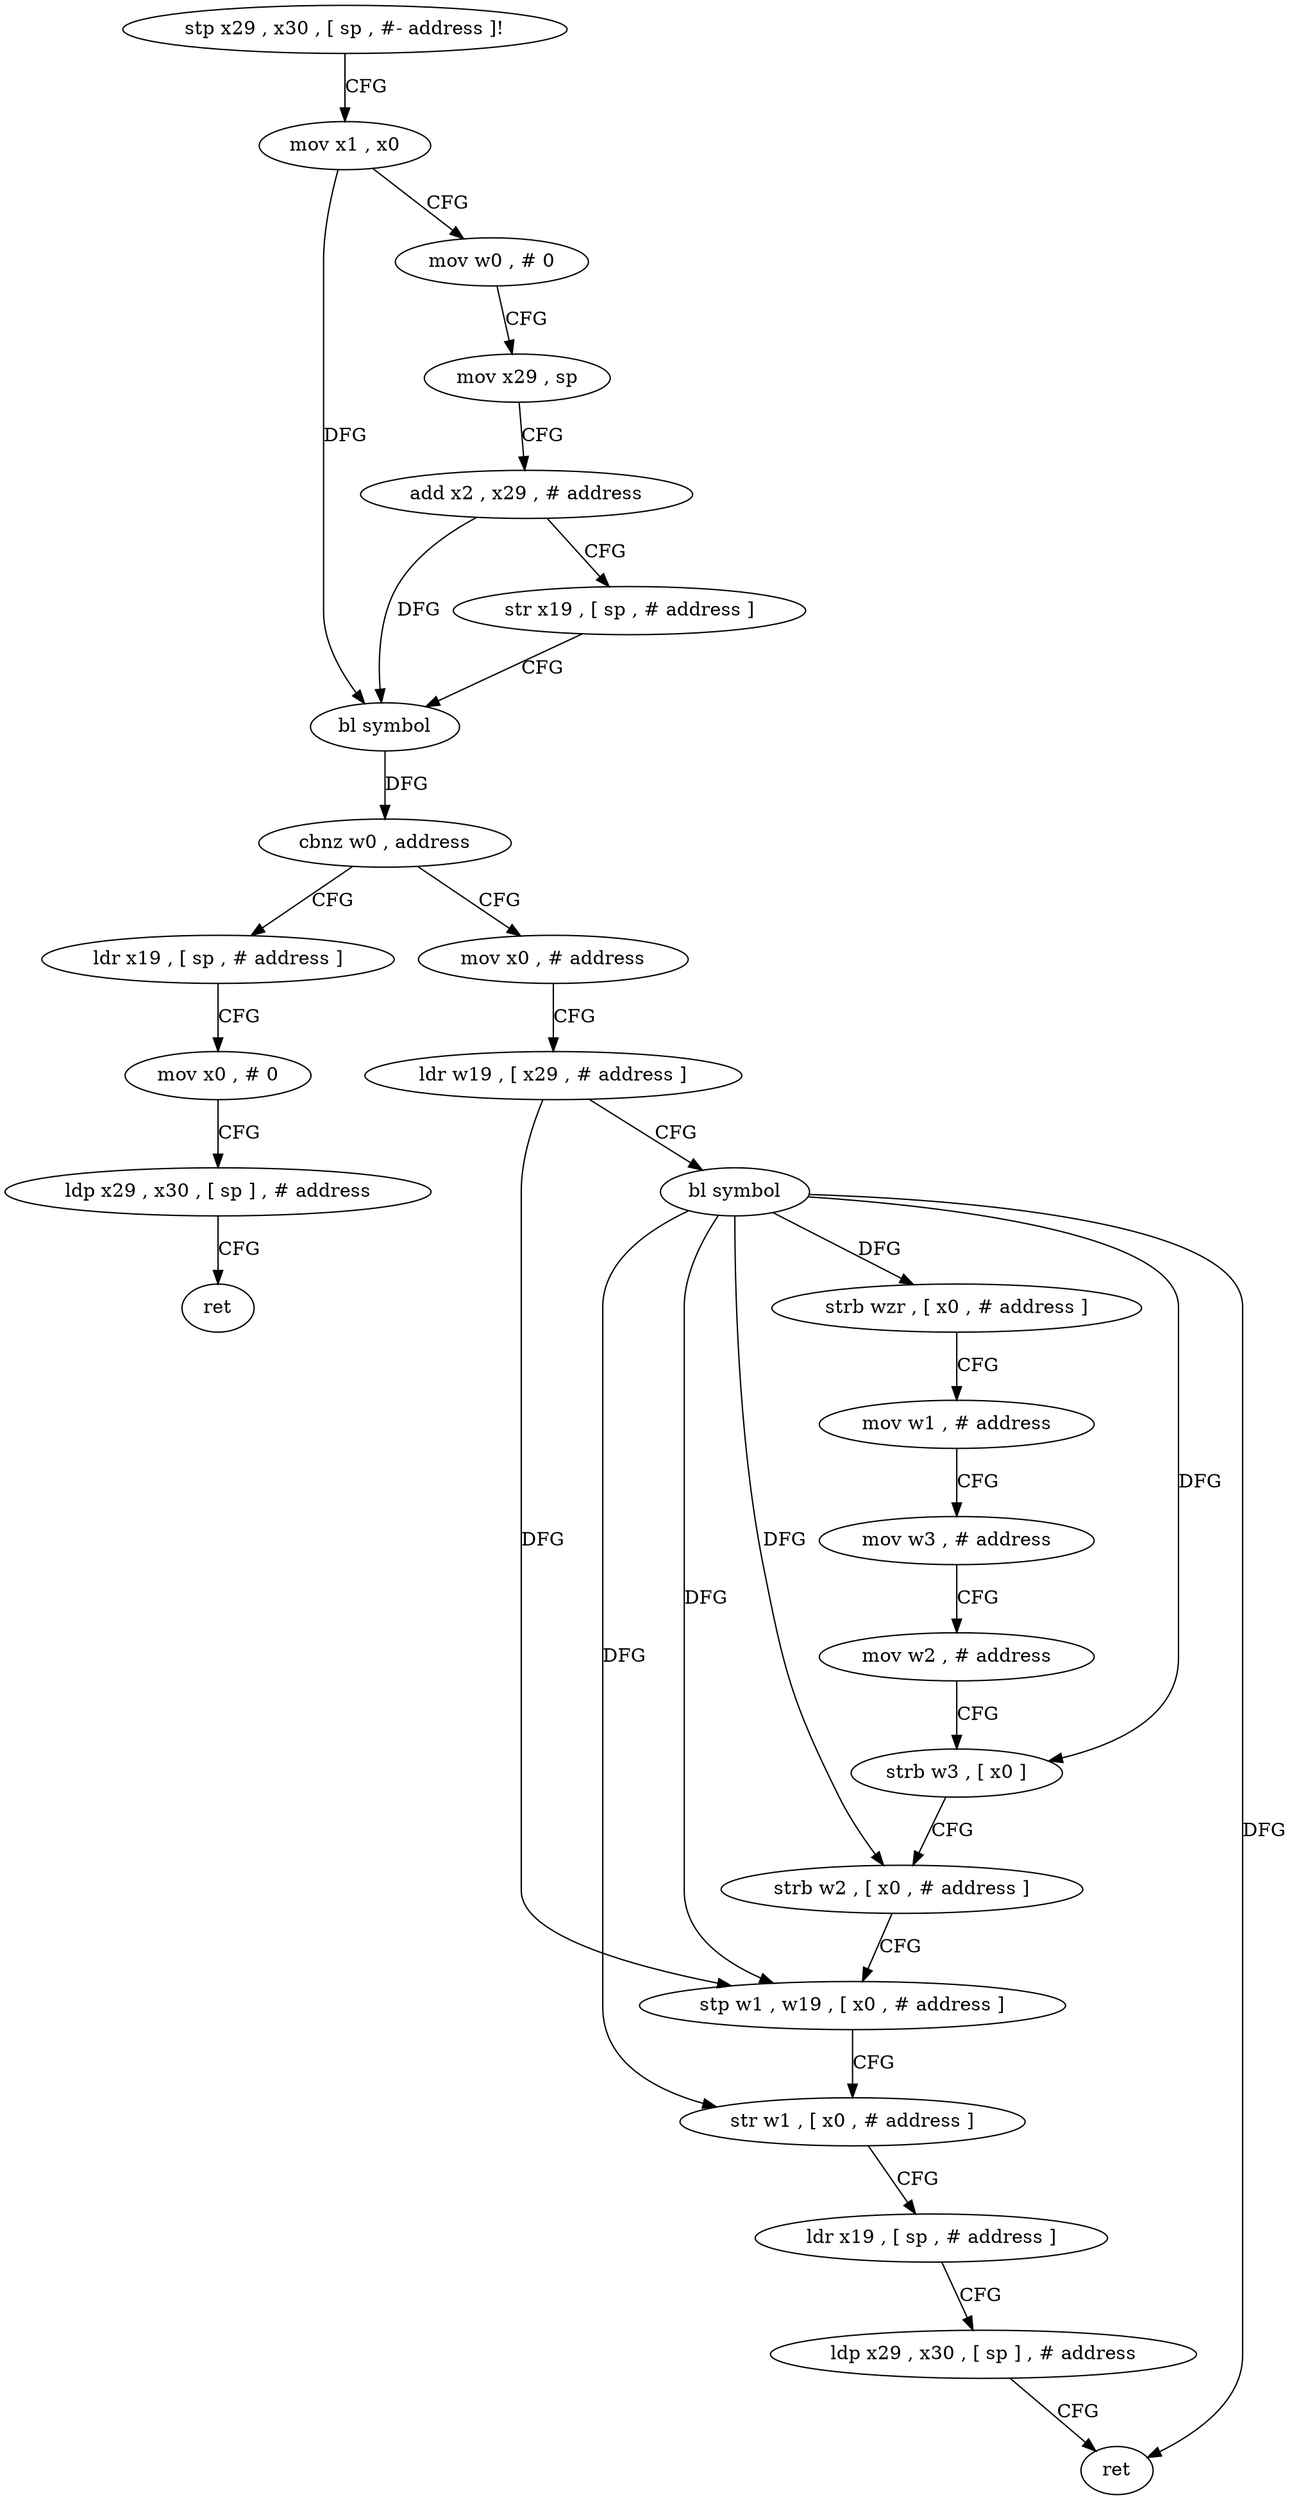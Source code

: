 digraph "func" {
"4297096" [label = "stp x29 , x30 , [ sp , #- address ]!" ]
"4297100" [label = "mov x1 , x0" ]
"4297104" [label = "mov w0 , # 0" ]
"4297108" [label = "mov x29 , sp" ]
"4297112" [label = "add x2 , x29 , # address" ]
"4297116" [label = "str x19 , [ sp , # address ]" ]
"4297120" [label = "bl symbol" ]
"4297124" [label = "cbnz w0 , address" ]
"4297184" [label = "ldr x19 , [ sp , # address ]" ]
"4297128" [label = "mov x0 , # address" ]
"4297188" [label = "mov x0 , # 0" ]
"4297192" [label = "ldp x29 , x30 , [ sp ] , # address" ]
"4297196" [label = "ret" ]
"4297132" [label = "ldr w19 , [ x29 , # address ]" ]
"4297136" [label = "bl symbol" ]
"4297140" [label = "strb wzr , [ x0 , # address ]" ]
"4297144" [label = "mov w1 , # address" ]
"4297148" [label = "mov w3 , # address" ]
"4297152" [label = "mov w2 , # address" ]
"4297156" [label = "strb w3 , [ x0 ]" ]
"4297160" [label = "strb w2 , [ x0 , # address ]" ]
"4297164" [label = "stp w1 , w19 , [ x0 , # address ]" ]
"4297168" [label = "str w1 , [ x0 , # address ]" ]
"4297172" [label = "ldr x19 , [ sp , # address ]" ]
"4297176" [label = "ldp x29 , x30 , [ sp ] , # address" ]
"4297180" [label = "ret" ]
"4297096" -> "4297100" [ label = "CFG" ]
"4297100" -> "4297104" [ label = "CFG" ]
"4297100" -> "4297120" [ label = "DFG" ]
"4297104" -> "4297108" [ label = "CFG" ]
"4297108" -> "4297112" [ label = "CFG" ]
"4297112" -> "4297116" [ label = "CFG" ]
"4297112" -> "4297120" [ label = "DFG" ]
"4297116" -> "4297120" [ label = "CFG" ]
"4297120" -> "4297124" [ label = "DFG" ]
"4297124" -> "4297184" [ label = "CFG" ]
"4297124" -> "4297128" [ label = "CFG" ]
"4297184" -> "4297188" [ label = "CFG" ]
"4297128" -> "4297132" [ label = "CFG" ]
"4297188" -> "4297192" [ label = "CFG" ]
"4297192" -> "4297196" [ label = "CFG" ]
"4297132" -> "4297136" [ label = "CFG" ]
"4297132" -> "4297164" [ label = "DFG" ]
"4297136" -> "4297140" [ label = "DFG" ]
"4297136" -> "4297156" [ label = "DFG" ]
"4297136" -> "4297160" [ label = "DFG" ]
"4297136" -> "4297164" [ label = "DFG" ]
"4297136" -> "4297168" [ label = "DFG" ]
"4297136" -> "4297180" [ label = "DFG" ]
"4297140" -> "4297144" [ label = "CFG" ]
"4297144" -> "4297148" [ label = "CFG" ]
"4297148" -> "4297152" [ label = "CFG" ]
"4297152" -> "4297156" [ label = "CFG" ]
"4297156" -> "4297160" [ label = "CFG" ]
"4297160" -> "4297164" [ label = "CFG" ]
"4297164" -> "4297168" [ label = "CFG" ]
"4297168" -> "4297172" [ label = "CFG" ]
"4297172" -> "4297176" [ label = "CFG" ]
"4297176" -> "4297180" [ label = "CFG" ]
}
